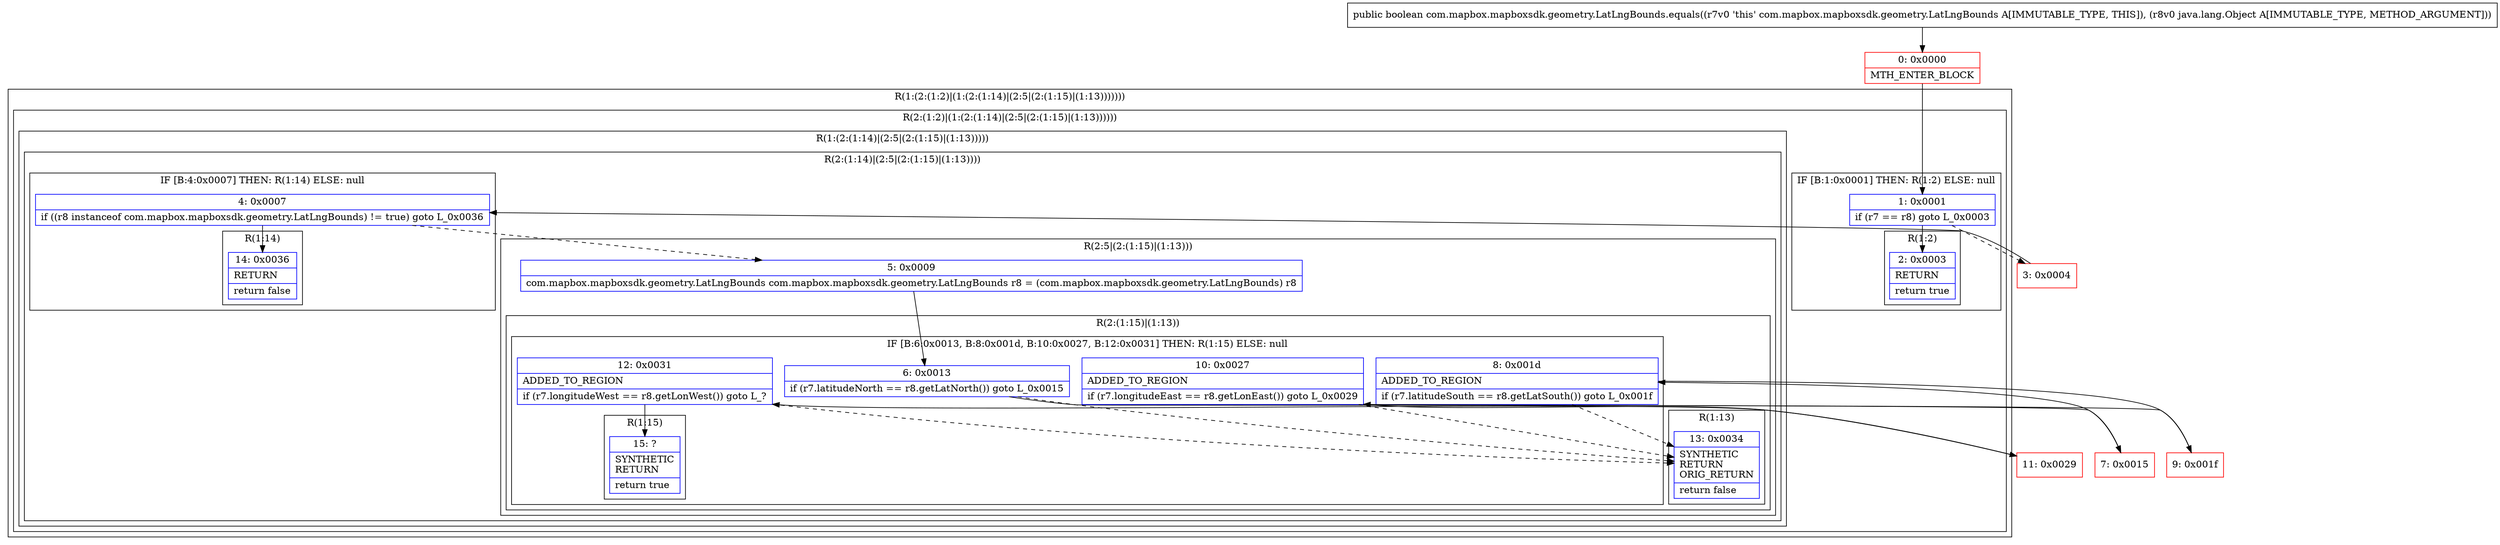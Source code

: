 digraph "CFG forcom.mapbox.mapboxsdk.geometry.LatLngBounds.equals(Ljava\/lang\/Object;)Z" {
subgraph cluster_Region_2052815985 {
label = "R(1:(2:(1:2)|(1:(2:(1:14)|(2:5|(2:(1:15)|(1:13)))))))";
node [shape=record,color=blue];
subgraph cluster_Region_369778194 {
label = "R(2:(1:2)|(1:(2:(1:14)|(2:5|(2:(1:15)|(1:13))))))";
node [shape=record,color=blue];
subgraph cluster_IfRegion_391296571 {
label = "IF [B:1:0x0001] THEN: R(1:2) ELSE: null";
node [shape=record,color=blue];
Node_1 [shape=record,label="{1\:\ 0x0001|if (r7 == r8) goto L_0x0003\l}"];
subgraph cluster_Region_1882507302 {
label = "R(1:2)";
node [shape=record,color=blue];
Node_2 [shape=record,label="{2\:\ 0x0003|RETURN\l|return true\l}"];
}
}
subgraph cluster_Region_1361939109 {
label = "R(1:(2:(1:14)|(2:5|(2:(1:15)|(1:13)))))";
node [shape=record,color=blue];
subgraph cluster_Region_353608796 {
label = "R(2:(1:14)|(2:5|(2:(1:15)|(1:13))))";
node [shape=record,color=blue];
subgraph cluster_IfRegion_393358251 {
label = "IF [B:4:0x0007] THEN: R(1:14) ELSE: null";
node [shape=record,color=blue];
Node_4 [shape=record,label="{4\:\ 0x0007|if ((r8 instanceof com.mapbox.mapboxsdk.geometry.LatLngBounds) != true) goto L_0x0036\l}"];
subgraph cluster_Region_1104262299 {
label = "R(1:14)";
node [shape=record,color=blue];
Node_14 [shape=record,label="{14\:\ 0x0036|RETURN\l|return false\l}"];
}
}
subgraph cluster_Region_1865283436 {
label = "R(2:5|(2:(1:15)|(1:13)))";
node [shape=record,color=blue];
Node_5 [shape=record,label="{5\:\ 0x0009|com.mapbox.mapboxsdk.geometry.LatLngBounds com.mapbox.mapboxsdk.geometry.LatLngBounds r8 = (com.mapbox.mapboxsdk.geometry.LatLngBounds) r8\l}"];
subgraph cluster_Region_2081711782 {
label = "R(2:(1:15)|(1:13))";
node [shape=record,color=blue];
subgraph cluster_IfRegion_1315488626 {
label = "IF [B:6:0x0013, B:8:0x001d, B:10:0x0027, B:12:0x0031] THEN: R(1:15) ELSE: null";
node [shape=record,color=blue];
Node_6 [shape=record,label="{6\:\ 0x0013|if (r7.latitudeNorth == r8.getLatNorth()) goto L_0x0015\l}"];
Node_8 [shape=record,label="{8\:\ 0x001d|ADDED_TO_REGION\l|if (r7.latitudeSouth == r8.getLatSouth()) goto L_0x001f\l}"];
Node_10 [shape=record,label="{10\:\ 0x0027|ADDED_TO_REGION\l|if (r7.longitudeEast == r8.getLonEast()) goto L_0x0029\l}"];
Node_12 [shape=record,label="{12\:\ 0x0031|ADDED_TO_REGION\l|if (r7.longitudeWest == r8.getLonWest()) goto L_?\l}"];
subgraph cluster_Region_1957497916 {
label = "R(1:15)";
node [shape=record,color=blue];
Node_15 [shape=record,label="{15\:\ ?|SYNTHETIC\lRETURN\l|return true\l}"];
}
}
subgraph cluster_Region_1921277553 {
label = "R(1:13)";
node [shape=record,color=blue];
Node_13 [shape=record,label="{13\:\ 0x0034|SYNTHETIC\lRETURN\lORIG_RETURN\l|return false\l}"];
}
}
}
}
}
}
}
Node_0 [shape=record,color=red,label="{0\:\ 0x0000|MTH_ENTER_BLOCK\l}"];
Node_3 [shape=record,color=red,label="{3\:\ 0x0004}"];
Node_7 [shape=record,color=red,label="{7\:\ 0x0015}"];
Node_9 [shape=record,color=red,label="{9\:\ 0x001f}"];
Node_11 [shape=record,color=red,label="{11\:\ 0x0029}"];
MethodNode[shape=record,label="{public boolean com.mapbox.mapboxsdk.geometry.LatLngBounds.equals((r7v0 'this' com.mapbox.mapboxsdk.geometry.LatLngBounds A[IMMUTABLE_TYPE, THIS]), (r8v0 java.lang.Object A[IMMUTABLE_TYPE, METHOD_ARGUMENT])) }"];
MethodNode -> Node_0;
Node_1 -> Node_2;
Node_1 -> Node_3[style=dashed];
Node_4 -> Node_5[style=dashed];
Node_4 -> Node_14;
Node_5 -> Node_6;
Node_6 -> Node_7;
Node_6 -> Node_13[style=dashed];
Node_8 -> Node_9;
Node_8 -> Node_13[style=dashed];
Node_10 -> Node_11;
Node_10 -> Node_13[style=dashed];
Node_12 -> Node_13[style=dashed];
Node_12 -> Node_15;
Node_0 -> Node_1;
Node_3 -> Node_4;
Node_7 -> Node_8;
Node_9 -> Node_10;
Node_11 -> Node_12;
}

